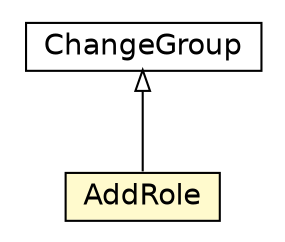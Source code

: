 #!/usr/local/bin/dot
#
# Class diagram 
# Generated by UMLGraph version R5_6_6-1-g9240c4 (http://www.umlgraph.org/)
#

digraph G {
	edge [fontname="Helvetica",fontsize=10,labelfontname="Helvetica",labelfontsize=10];
	node [fontname="Helvetica",fontsize=10,shape=plaintext];
	nodesep=0.25;
	ranksep=0.5;
	// moise.reorg.commands.ChangeGroup
	c2174 [label=<<table title="moise.reorg.commands.ChangeGroup" border="0" cellborder="1" cellspacing="0" cellpadding="2" port="p" href="./ChangeGroup.html">
		<tr><td><table border="0" cellspacing="0" cellpadding="1">
<tr><td align="center" balign="center"> ChangeGroup </td></tr>
		</table></td></tr>
		</table>>, URL="./ChangeGroup.html", fontname="Helvetica", fontcolor="black", fontsize=14.0];
	// moise.reorg.commands.AddRole
	c2178 [label=<<table title="moise.reorg.commands.AddRole" border="0" cellborder="1" cellspacing="0" cellpadding="2" port="p" bgcolor="lemonChiffon" href="./AddRole.html">
		<tr><td><table border="0" cellspacing="0" cellpadding="1">
<tr><td align="center" balign="center"> AddRole </td></tr>
		</table></td></tr>
		</table>>, URL="./AddRole.html", fontname="Helvetica", fontcolor="black", fontsize=14.0];
	//moise.reorg.commands.AddRole extends moise.reorg.commands.ChangeGroup
	c2174:p -> c2178:p [dir=back,arrowtail=empty];
}

